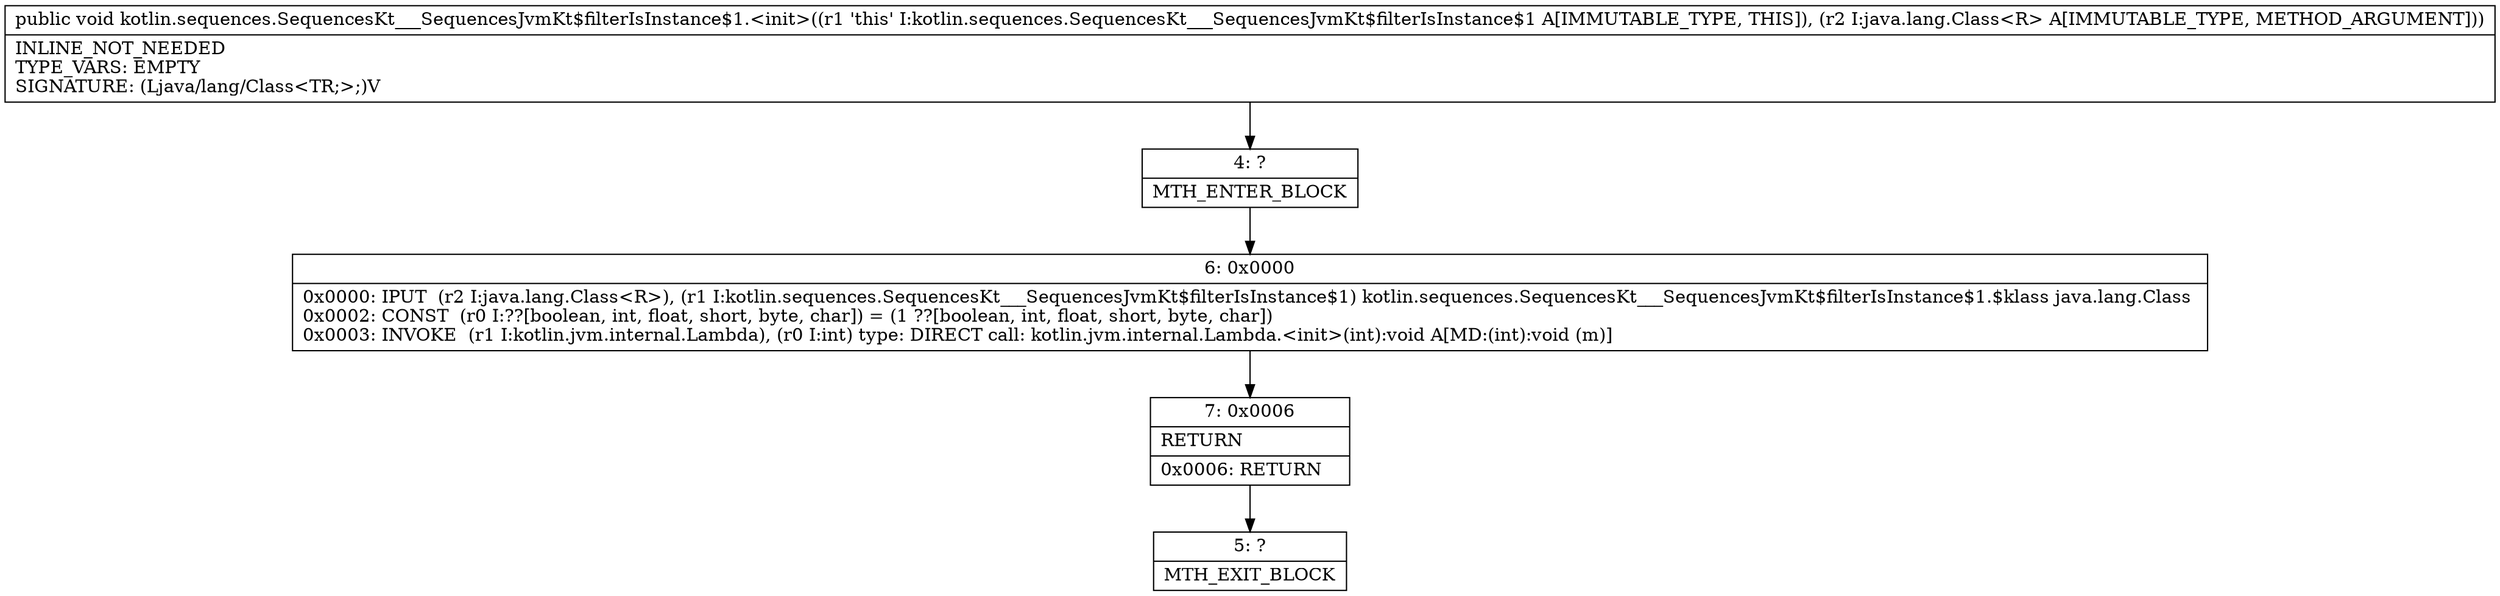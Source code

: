 digraph "CFG forkotlin.sequences.SequencesKt___SequencesJvmKt$filterIsInstance$1.\<init\>(Ljava\/lang\/Class;)V" {
Node_4 [shape=record,label="{4\:\ ?|MTH_ENTER_BLOCK\l}"];
Node_6 [shape=record,label="{6\:\ 0x0000|0x0000: IPUT  (r2 I:java.lang.Class\<R\>), (r1 I:kotlin.sequences.SequencesKt___SequencesJvmKt$filterIsInstance$1) kotlin.sequences.SequencesKt___SequencesJvmKt$filterIsInstance$1.$klass java.lang.Class \l0x0002: CONST  (r0 I:??[boolean, int, float, short, byte, char]) = (1 ??[boolean, int, float, short, byte, char]) \l0x0003: INVOKE  (r1 I:kotlin.jvm.internal.Lambda), (r0 I:int) type: DIRECT call: kotlin.jvm.internal.Lambda.\<init\>(int):void A[MD:(int):void (m)]\l}"];
Node_7 [shape=record,label="{7\:\ 0x0006|RETURN\l|0x0006: RETURN   \l}"];
Node_5 [shape=record,label="{5\:\ ?|MTH_EXIT_BLOCK\l}"];
MethodNode[shape=record,label="{public void kotlin.sequences.SequencesKt___SequencesJvmKt$filterIsInstance$1.\<init\>((r1 'this' I:kotlin.sequences.SequencesKt___SequencesJvmKt$filterIsInstance$1 A[IMMUTABLE_TYPE, THIS]), (r2 I:java.lang.Class\<R\> A[IMMUTABLE_TYPE, METHOD_ARGUMENT]))  | INLINE_NOT_NEEDED\lTYPE_VARS: EMPTY\lSIGNATURE: (Ljava\/lang\/Class\<TR;\>;)V\l}"];
MethodNode -> Node_4;Node_4 -> Node_6;
Node_6 -> Node_7;
Node_7 -> Node_5;
}

